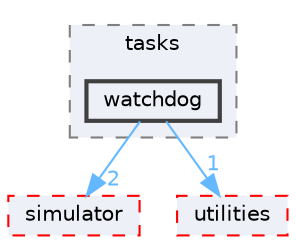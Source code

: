 digraph "watchdog"
{
 // INTERACTIVE_SVG=YES
 // LATEX_PDF_SIZE
  bgcolor="transparent";
  edge [fontname=Helvetica,fontsize=10,labelfontname=Helvetica,labelfontsize=10];
  node [fontname=Helvetica,fontsize=10,shape=box,height=0.2,width=0.4];
  compound=true
  subgraph clusterdir_76dd8867a16d204aa2db31affc56d971 {
    graph [ bgcolor="#edf0f7", pencolor="grey50", label="tasks", fontname=Helvetica,fontsize=10 style="filled,dashed", URL="dir_76dd8867a16d204aa2db31affc56d971.html",tooltip=""]
  dir_22cd7680a4ae9aae1bb38d456a8f3737 [label="watchdog", fillcolor="#edf0f7", color="grey25", style="filled,bold", URL="dir_22cd7680a4ae9aae1bb38d456a8f3737.html",tooltip=""];
  }
  dir_420f87287d5a5fc6f35b7971ed84ed3f [label="simulator", fillcolor="#edf0f7", color="red", style="filled,dashed", URL="dir_420f87287d5a5fc6f35b7971ed84ed3f.html",tooltip=""];
  dir_f18bcf57bbcb015d680a06f545708a64 [label="utilities", fillcolor="#edf0f7", color="red", style="filled,dashed", URL="dir_f18bcf57bbcb015d680a06f545708a64.html",tooltip=""];
  dir_22cd7680a4ae9aae1bb38d456a8f3737->dir_420f87287d5a5fc6f35b7971ed84ed3f [headlabel="2", labeldistance=1.5 headhref="dir_000035_000021.html" href="dir_000035_000021.html" color="steelblue1" fontcolor="steelblue1"];
  dir_22cd7680a4ae9aae1bb38d456a8f3737->dir_f18bcf57bbcb015d680a06f545708a64 [headlabel="1", labeldistance=1.5 headhref="dir_000035_000034.html" href="dir_000035_000034.html" color="steelblue1" fontcolor="steelblue1"];
}
